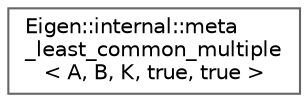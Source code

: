 digraph "Graphical Class Hierarchy"
{
 // LATEX_PDF_SIZE
  bgcolor="transparent";
  edge [fontname=Helvetica,fontsize=10,labelfontname=Helvetica,labelfontsize=10];
  node [fontname=Helvetica,fontsize=10,shape=box,height=0.2,width=0.4];
  rankdir="LR";
  Node0 [id="Node000000",label="Eigen::internal::meta\l_least_common_multiple\l\< A, B, K, true, true \>",height=0.2,width=0.4,color="grey40", fillcolor="white", style="filled",URL="$structEigen_1_1internal_1_1meta__least__common__multiple_3_01A_00_01B_00_01K_00_01true_00_01true_01_4.html",tooltip=" "];
}
